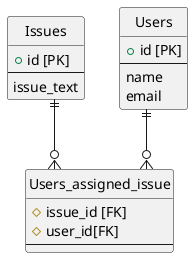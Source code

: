 @startuml

hide circle
skinparam linetype ortho

entity Issues {
  + id [PK]
  --
  issue_text
}

entity Users {
  + id [PK]
  --
  name
  email
}

entity Users_assigned_issue {
  # issue_id [FK]
  # user_id[FK]
  --
}

Issues ||--o{ Users_assigned_issue
Users ||--o{ Users_assigned_issue

@enduml
